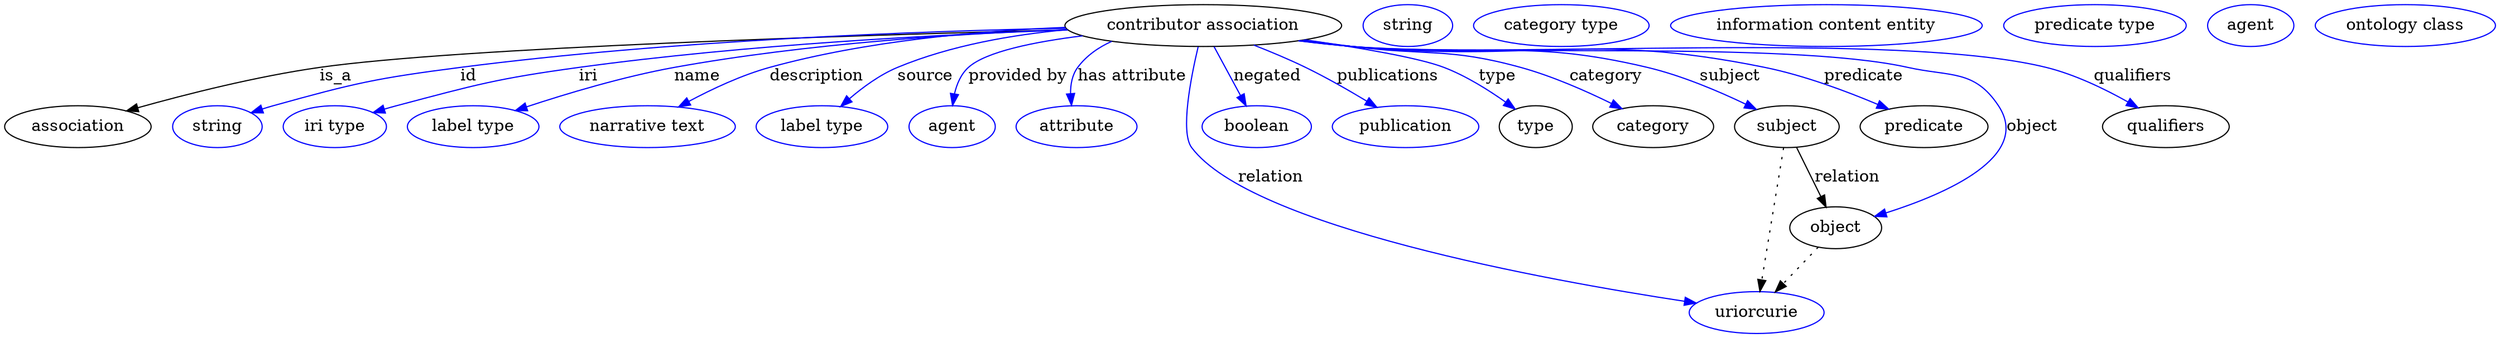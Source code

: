 digraph {
	graph [bb="0,0,2138.4,283"];
	node [label="\N"];
	"contributor association"	 [height=0.5,
		label="contributor association",
		pos="1030,265",
		width=3.3039];
	association	 [height=0.5,
		pos="63.044,178",
		width=1.7512];
	"contributor association" -> association	 [label=is_a,
		lp="280.04,221.5",
		pos="e,105.71,191.36 912.16,262.31 729.64,257.67 387.06,246.87 266.04,229 214.07,221.32 156.05,206.05 115.4,194.21"];
	id	 [color=blue,
		height=0.5,
		label=string,
		pos="182.04,178",
		width=1.0652];
	"contributor association" -> id	 [color=blue,
		label=id,
		lp="395.04,221.5",
		pos="e,211.25,189.76 914.67,260.61 758.07,254.29 486.48,241.96 388.04,229 316.92,219.63 298.94,215.99 230.04,196 227.06,195.14 224,194.17 \
220.94,193.15",
		style=solid];
	iri	 [color=blue,
		height=0.5,
		label="iri type",
		pos="283.04,178",
		width=1.2277];
	"contributor association" -> iri	 [color=blue,
		label=iri,
		lp="500.04,221.5",
		pos="e,316.22,189.94 912.8,261.94 803.49,257.95 636.12,248.96 492.04,229 421.85,219.28 404.38,214.76 336.04,196 332.71,195.08 329.28,\
194.08 325.84,193.02",
		style=solid];
	name	 [color=blue,
		height=0.5,
		label="label type",
		pos="402.04,178",
		width=1.5707];
	"contributor association" -> name	 [color=blue,
		label=name,
		lp="593.04,221.5",
		pos="e,439.51,191.67 917.91,258.89 804.39,252.21 636.76,240.87 573.04,229 530.36,221.05 483.15,206.51 449.17,194.99",
		style=solid];
	description	 [color=blue,
		height=0.5,
		label="narrative text",
		pos="552.04,178",
		width=2.0943];
	"contributor association" -> description	 [color=blue,
		label=description,
		lp="696.04,221.5",
		pos="e,579.35,194.96 918.33,258.75 826.09,252.76 702.85,242.63 655.04,229 631.79,222.37 607.48,210.59 588.31,200.02",
		style=solid];
	source	 [color=blue,
		height=0.5,
		label="label type",
		pos="702.04,178",
		width=1.5707];
	"contributor association" -> source	 [color=blue,
		label=source,
		lp="790.54,221.5",
		pos="e,718.55,195.35 925.36,256.43 864.48,250.34 794.33,241.1 766.04,229 751.43,222.75 737.37,212.23 726.17,202.36",
		style=solid];
	"provided by"	 [color=blue,
		height=0.5,
		label=agent,
		pos="814.04,178",
		width=1.0291];
	"contributor association" -> "provided by"	 [color=blue,
		label="provided by",
		lp="870.54,221.5",
		pos="e,814.36,196.06 925.02,256.51 883.83,251.13 842.88,242.54 828.04,229 821.58,223.1 817.99,214.53 816.03,206.1",
		style=solid];
	"has attribute"	 [color=blue,
		height=0.5,
		label=attribute,
		pos="921.04,178",
		width=1.4443];
	"contributor association" -> "has attribute"	 [color=blue,
		label="has attribute",
		lp="969.04,221.5",
		pos="e,916.57,196.16 964.55,249.88 945.31,244.05 927.84,236.88 922.04,229 917.3,222.55 915.78,214.3 915.8,206.32",
		style=solid];
	relation	 [color=blue,
		height=0.5,
		label=uriorcurie,
		pos="1506,18",
		width=1.6068];
	"contributor association" -> relation	 [color=blue,
		label=relation,
		lp="1088,134.5",
		pos="e,1453.2,25.445 1025.4,246.66 1019.2,220.26 1010.1,173.26 1020,160 1071.1,91.828 1323.5,45.478 1443.1,26.99",
		style=solid];
	negated	 [color=blue,
		height=0.5,
		label=boolean,
		pos="1076,178",
		width=1.2999];
	"contributor association" -> negated	 [color=blue,
		label=negated,
		lp="1085,221.5",
		pos="e,1066.7,195.71 1039.6,246.97 1046,234.76 1054.7,218.41 1061.9,204.7",
		style=solid];
	publications	 [color=blue,
		height=0.5,
		label=publication,
		pos="1204,178",
		width=1.7512];
	"contributor association" -> publications	 [color=blue,
		label=publications,
		lp="1189,221.5",
		pos="e,1178.3,194.65 1074.5,248.3 1088.6,242.6 1104.2,235.91 1118,229 1135.5,220.34 1154.1,209.49 1169.6,200.03",
		style=solid];
	type	 [height=0.5,
		pos="1316,178",
		width=0.86659];
	"contributor association" -> type	 [color=blue,
		label=type,
		lp="1281,221.5",
		pos="e,1297.7,192.87 1119.4,253.05 1165.2,246.22 1215.6,237.37 1237,229 1255.9,221.65 1274.9,209.49 1289.6,198.89",
		style=solid];
	category	 [height=0.5,
		pos="1417,178",
		width=1.4443];
	"contributor association" -> category	 [color=blue,
		label=category,
		lp="1376,221.5",
		pos="e,1388.8,193.18 1116.8,252.63 1130.6,250.71 1144.7,248.78 1158,247 1221.5,238.54 1239.3,246.07 1301,229 1328.3,221.46 1357.5,208.62 \
1379.7,197.71",
		style=solid];
	subject	 [height=0.5,
		pos="1532,178",
		width=1.2457];
	"contributor association" -> subject	 [color=blue,
		label=subject,
		lp="1483.5,221.5",
		pos="e,1504.8,192.66 1114.6,252.27 1129.1,250.33 1144,248.48 1158,247 1270.6,235.11 1302,255.5 1412,229 1441.3,221.97 1472.4,208.52 1495.7,\
197.2",
		style=solid];
	predicate	 [height=0.5,
		pos="1650,178",
		width=1.5346];
	"contributor association" -> predicate	 [color=blue,
		label=predicate,
		lp="1598.5,221.5",
		pos="e,1618.7,192.92 1113.6,252.16 1128.4,250.2 1143.6,248.37 1158,247 1315.8,231.95 1358.9,261.19 1514,229 1547.1,222.13 1582.9,208.47 \
1609.4,197.02",
		style=solid];
	object	 [height=0.5,
		pos="1574,91",
		width=1.1013];
	"contributor association" -> object	 [color=blue,
		label=object,
		lp="1743.5,178",
		pos="e,1608.3,100.17 1113.2,252.05 1128.1,250.09 1143.5,248.29 1158,247 1264.1,237.57 1533.1,252.37 1637,229 1673.4,220.83 1693.5,227.08 \
1714,196 1743,152.16 1669,119.65 1617.9,103.16",
		style=solid];
	qualifiers	 [height=0.5,
		pos="1859,178",
		width=1.5165];
	"contributor association" -> qualifiers	 [color=blue,
		label=qualifiers,
		lp="1827,221.5",
		pos="e,1833.7,194.24 1112.9,252 1127.9,250.03 1143.4,248.25 1158,247 1290.3,235.74 1626.2,260.94 1755,229 1779.6,222.9 1805.2,210.44 \
1824.9,199.37",
		style=solid];
	association_type	 [color=blue,
		height=0.5,
		label=string,
		pos="1205,265",
		width=1.0652];
	association_category	 [color=blue,
		height=0.5,
		label="category type",
		pos="1337,265",
		width=2.0943];
	subject -> relation	 [pos="e,1509,36.223 1529.1,159.96 1524.6,132.23 1515.9,78.913 1510.6,46.098",
		style=dotted];
	subject -> object	 [label=relation,
		lp="1584,134.5",
		pos="e,1565.5,108.71 1540.7,159.97 1546.6,147.88 1554.4,131.73 1561,118.09"];
	"contributor association_subject"	 [color=blue,
		height=0.5,
		label="information content entity",
		pos="1564,265",
		width=3.7191];
	"contributor association_predicate"	 [color=blue,
		height=0.5,
		label="predicate type",
		pos="1795,265",
		width=2.1845];
	object -> relation	 [pos="e,1522.2,35.346 1558.3,74.069 1549.6,64.805 1538.8,53.154 1529.2,42.876",
		style=dotted];
	"contributor association_object"	 [color=blue,
		height=0.5,
		label=agent,
		pos="1929,265",
		width=1.0291];
	"contributor association_qualifiers"	 [color=blue,
		height=0.5,
		label="ontology class",
		pos="2061,265",
		width=2.1484];
}
